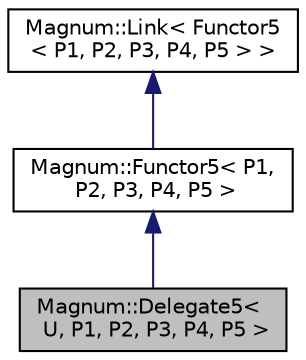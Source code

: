 digraph "Magnum::Delegate5&lt; U, P1, P2, P3, P4, P5 &gt;"
{
  edge [fontname="Helvetica",fontsize="10",labelfontname="Helvetica",labelfontsize="10"];
  node [fontname="Helvetica",fontsize="10",shape=record];
  Node1 [label="Magnum::Delegate5\<\l U, P1, P2, P3, P4, P5 \>",height=0.2,width=0.4,color="black", fillcolor="grey75", style="filled", fontcolor="black"];
  Node2 -> Node1 [dir="back",color="midnightblue",fontsize="10",style="solid",fontname="Helvetica"];
  Node2 [label="Magnum::Functor5\< P1,\l P2, P3, P4, P5 \>",height=0.2,width=0.4,color="black", fillcolor="white", style="filled",URL="$class_magnum_1_1_functor5.html"];
  Node3 -> Node2 [dir="back",color="midnightblue",fontsize="10",style="solid",fontname="Helvetica"];
  Node3 [label="Magnum::Link\< Functor5\l\< P1, P2, P3, P4, P5 \> \>",height=0.2,width=0.4,color="black", fillcolor="white", style="filled",URL="$class_magnum_1_1_link.html"];
}
